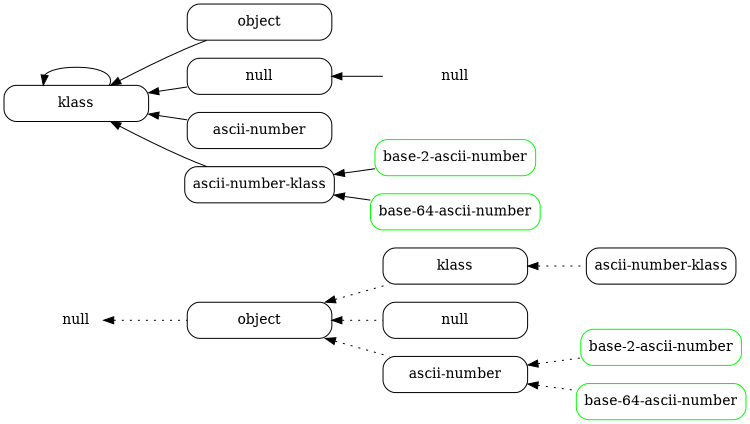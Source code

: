 // Copyright (C) 2007, 2008 Robert Nielsen <robert.org>
//
// Licensed under the Apache License, Version 2.0 (the "License");
// you may not use this file except in compliance with the License.
// You may obtain a copy of the License at
//
//      http://www.apache.org/licenses/LICENSE-2.0
//
// Unless required by applicable law or agreed to in writing, software
// distributed under the License is distributed on an "AS IS" BASIS,
// WITHOUT WARRANTIES OR CONDITIONS OF ANY KIND, either express or implied.
// See the License for the specific language governing permissions and
// limitations under the License.

digraph "inherit+instant"
{
//   label = "\G";
  graph [ rankdir = "LR",
        center = true,
        size = "5,7" ];

  edge [ dir = "back",
       style = "dotted" ];

  "inherit-null-instance" [ label = "null",
                  shape = "plaintext" ];

  node [ shape = "box",
       style = "rounded",
       width = "2.0" ];

  "inherit-object"        [ label = "object" ];
  "inherit-klass"         [ label = "klass" ];
  "inherit-null"      [ label = "null" ];
  "inherit-object"        -> "inherit-klass";
  "inherit-object"        -> "inherit-null";
  "inherit-null-instance" -> "inherit-object";

  "inherit-base-2-ascii-number" [ color = green ];
  "inherit-base-64-ascii-number" [ color = green ];
  "inherit-base-2-ascii-number" [ label = "base-2-ascii-number" ];
  "inherit-base-64-ascii-number" [ label = "base-64-ascii-number" ];
  "inherit-ascii-number"  [ label = "ascii-number" ];
  "inherit-ascii-number-klass"  [ label = "ascii-number-klass" ];
  "inherit-object"        -> "inherit-ascii-number";
  "inherit-klass"         -> "inherit-ascii-number-klass";
  "inherit-ascii-number"  -> "inherit-base-2-ascii-number";
  "inherit-ascii-number"  -> "inherit-base-64-ascii-number";

  edge [ dir = "back",
       style = "solid" ];

  "instant-null-instance" [ label = "null",
                  shape = "plaintext" ];

  node [ shape = "box",
       style = "rounded",
       width = "2.0" ];

  "instant-object"     [ label = "object" ];
  "instant-klass"     [ label = "klass" ];
  "instant-null"      [ label = "null" ];


  "instant-klass"              -> "instant-klass";
  "instant-klass"              -> "instant-object";
  "instant-klass"     -> "instant-null";
  "instant-null"               -> "instant-null-instance";

  "instant-base-2-ascii-number" [ color = green ];
  "instant-base-64-ascii-number" [ color = green ];
  "instant-ascii-number"  [ label = "ascii-number" ];
  "instant-ascii-number-klass"  [ label = "ascii-number-klass" ];
  "instant-base-2-ascii-number" [ label = "base-2-ascii-number" ];
  "instant-base-64-ascii-number" [ label = "base-64-ascii-number" ];
  "instant-klass"     -> "instant-ascii-number";
  "instant-klass"              -> "instant-ascii-number-klass";
  "instant-ascii-number-klass" -> "instant-base-2-ascii-number";
  "instant-ascii-number-klass" -> "instant-base-64-ascii-number";
}
